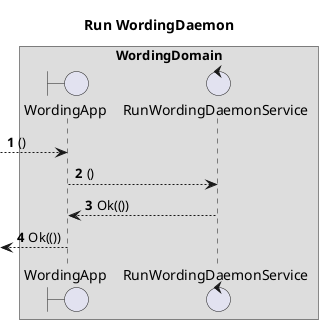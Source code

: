@startuml
title Run WordingDaemon
autonumber

boundary WordingApp
control RunWordingDaemonService

box WordingDomain
    participant WordingApp
    participant RunWordingDaemonService
end box

--> WordingApp : ()
WordingApp --> RunWordingDaemonService : ()
WordingApp <-- RunWordingDaemonService : Ok(())
<-- WordingApp : Ok(())

@enduml
